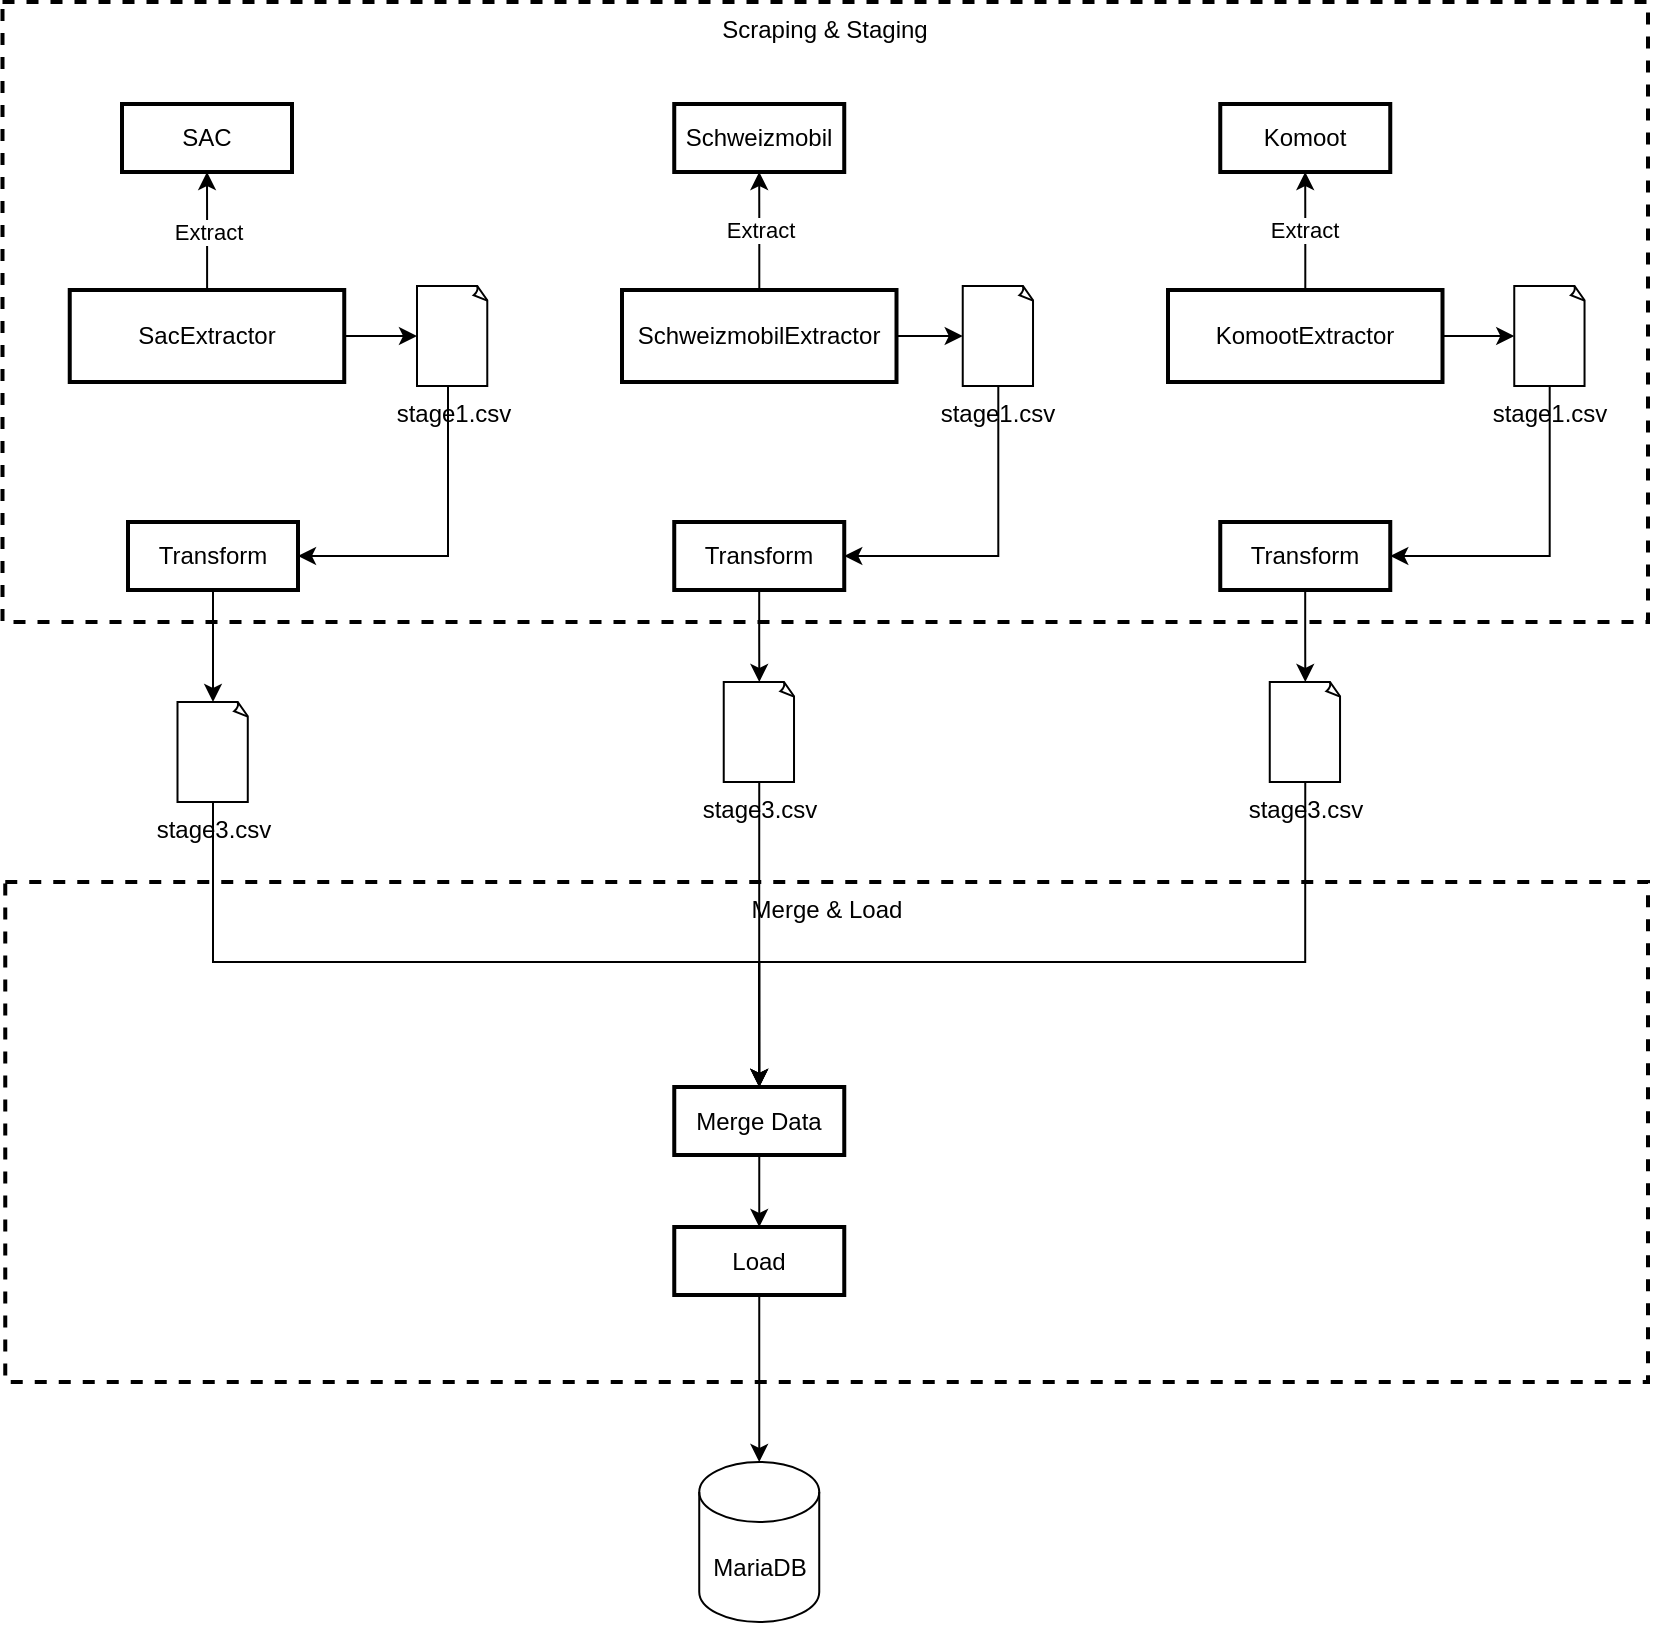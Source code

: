 <mxfile version="21.1.8" type="github">
  <diagram name="Page-1" id="hJfmjpkYNyd3gFhKxz17">
    <mxGraphModel dx="2110" dy="2039" grid="1" gridSize="10" guides="1" tooltips="1" connect="1" arrows="1" fold="1" page="1" pageScale="1" pageWidth="827" pageHeight="1169" math="0" shadow="0">
      <root>
        <mxCell id="0" />
        <mxCell id="1" parent="0" />
        <mxCell id="2" value="Merge &amp; Load" style="whiteSpace=wrap;strokeWidth=2;verticalAlign=top;dashed=1;" parent="1" vertex="1">
          <mxGeometry x="-21.37" y="430" width="821.37" height="250" as="geometry" />
        </mxCell>
        <mxCell id="6" value="Scraping &amp; Staging" style="whiteSpace=wrap;strokeWidth=2;verticalAlign=top;movable=1;resizable=1;rotatable=1;deletable=1;editable=1;locked=0;connectable=1;dashed=1;" parent="1" vertex="1">
          <mxGeometry x="-22.75" y="-10" width="822.75" height="310" as="geometry" />
        </mxCell>
        <mxCell id="zUsnuPuNWzj4nR2JAeeK-60" value="" style="edgeStyle=orthogonalEdgeStyle;rounded=0;orthogonalLoop=1;jettySize=auto;html=1;" edge="1" parent="1" source="zUsnuPuNWzj4nR2JAeeK-25" target="zUsnuPuNWzj4nR2JAeeK-52">
          <mxGeometry relative="1" as="geometry">
            <Array as="points">
              <mxPoint x="80" y="355" />
            </Array>
          </mxGeometry>
        </mxCell>
        <mxCell id="zUsnuPuNWzj4nR2JAeeK-25" value="Transform" style="whiteSpace=wrap;strokeWidth=2;" vertex="1" parent="1">
          <mxGeometry x="40" y="250" width="85" height="34" as="geometry" />
        </mxCell>
        <mxCell id="zUsnuPuNWzj4nR2JAeeK-31" value="MariaDB" style="shape=cylinder3;whiteSpace=wrap;html=1;boundedLbl=1;backgroundOutline=1;size=15;" vertex="1" parent="1">
          <mxGeometry x="325.62" y="720" width="60" height="80" as="geometry" />
        </mxCell>
        <mxCell id="zUsnuPuNWzj4nR2JAeeK-67" style="edgeStyle=orthogonalEdgeStyle;rounded=0;orthogonalLoop=1;jettySize=auto;html=1;exitX=0.5;exitY=1;exitDx=0;exitDy=0;entryX=0.5;entryY=0;entryDx=0;entryDy=0;" edge="1" parent="1" source="zUsnuPuNWzj4nR2JAeeK-32" target="zUsnuPuNWzj4nR2JAeeK-65">
          <mxGeometry relative="1" as="geometry" />
        </mxCell>
        <mxCell id="zUsnuPuNWzj4nR2JAeeK-68" style="edgeStyle=orthogonalEdgeStyle;rounded=0;orthogonalLoop=1;jettySize=auto;html=1;exitX=0.5;exitY=1;exitDx=0;exitDy=0;entryX=0.5;entryY=0;entryDx=0;entryDy=0;startArrow=none;startFill=0;exitPerimeter=0;" edge="1" parent="1" source="zUsnuPuNWzj4nR2JAeeK-52" target="zUsnuPuNWzj4nR2JAeeK-32">
          <mxGeometry relative="1" as="geometry">
            <Array as="points">
              <mxPoint x="83" y="470" />
              <mxPoint x="356" y="470" />
            </Array>
          </mxGeometry>
        </mxCell>
        <mxCell id="zUsnuPuNWzj4nR2JAeeK-69" style="edgeStyle=orthogonalEdgeStyle;rounded=0;orthogonalLoop=1;jettySize=auto;html=1;exitX=0.5;exitY=1;exitDx=0;exitDy=0;entryX=0.5;entryY=0;entryDx=0;entryDy=0;startArrow=none;startFill=0;exitPerimeter=0;" edge="1" parent="1" source="zUsnuPuNWzj4nR2JAeeK-55" target="zUsnuPuNWzj4nR2JAeeK-32">
          <mxGeometry relative="1" as="geometry">
            <Array as="points">
              <mxPoint x="356" y="510" />
              <mxPoint x="356" y="510" />
            </Array>
          </mxGeometry>
        </mxCell>
        <mxCell id="zUsnuPuNWzj4nR2JAeeK-70" style="edgeStyle=orthogonalEdgeStyle;rounded=0;orthogonalLoop=1;jettySize=auto;html=1;exitX=0.5;exitY=1;exitDx=0;exitDy=0;entryX=0.5;entryY=0;entryDx=0;entryDy=0;startArrow=none;startFill=0;exitPerimeter=0;" edge="1" parent="1" source="zUsnuPuNWzj4nR2JAeeK-56" target="zUsnuPuNWzj4nR2JAeeK-32">
          <mxGeometry relative="1" as="geometry">
            <Array as="points">
              <mxPoint x="629" y="470" />
              <mxPoint x="356" y="470" />
            </Array>
          </mxGeometry>
        </mxCell>
        <mxCell id="zUsnuPuNWzj4nR2JAeeK-32" value="Merge Data" style="whiteSpace=wrap;strokeWidth=2;" vertex="1" parent="1">
          <mxGeometry x="313.13" y="532.5" width="85" height="34" as="geometry" />
        </mxCell>
        <mxCell id="zUsnuPuNWzj4nR2JAeeK-52" value="stage3.csv" style="whiteSpace=wrap;html=1;shape=mxgraph.basic.document;labelPosition=center;verticalLabelPosition=bottom;align=center;verticalAlign=top;fontColor=default;" vertex="1" parent="1">
          <mxGeometry x="64.75" y="340" width="35.5" height="50" as="geometry" />
        </mxCell>
        <mxCell id="zUsnuPuNWzj4nR2JAeeK-55" value="stage3.csv" style="whiteSpace=wrap;html=1;shape=mxgraph.basic.document;labelPosition=center;verticalLabelPosition=bottom;align=center;verticalAlign=top;fontColor=default;" vertex="1" parent="1">
          <mxGeometry x="337.87" y="330" width="35.5" height="50" as="geometry" />
        </mxCell>
        <mxCell id="zUsnuPuNWzj4nR2JAeeK-56" value="stage3.csv" style="whiteSpace=wrap;html=1;shape=mxgraph.basic.document;labelPosition=center;verticalLabelPosition=bottom;align=center;verticalAlign=top;fontColor=default;" vertex="1" parent="1">
          <mxGeometry x="610.88" y="330" width="35.5" height="50" as="geometry" />
        </mxCell>
        <mxCell id="10" value="Komoot" style="whiteSpace=wrap;strokeWidth=2;" parent="1" vertex="1">
          <mxGeometry x="586.13" y="41" width="85" height="34" as="geometry" />
        </mxCell>
        <mxCell id="zUsnuPuNWzj4nR2JAeeK-63" value="" style="edgeStyle=orthogonalEdgeStyle;rounded=0;orthogonalLoop=1;jettySize=auto;html=1;startArrow=none;startFill=0;" edge="1" parent="1" source="zUsnuPuNWzj4nR2JAeeK-18" target="zUsnuPuNWzj4nR2JAeeK-58">
          <mxGeometry relative="1" as="geometry">
            <Array as="points">
              <mxPoint x="751" y="267" />
            </Array>
          </mxGeometry>
        </mxCell>
        <mxCell id="zUsnuPuNWzj4nR2JAeeK-18" value="stage1.csv" style="whiteSpace=wrap;html=1;shape=mxgraph.basic.document;labelPosition=center;verticalLabelPosition=bottom;align=center;verticalAlign=top;" vertex="1" parent="1">
          <mxGeometry x="733.13" y="132" width="35.5" height="50" as="geometry" />
        </mxCell>
        <mxCell id="zUsnuPuNWzj4nR2JAeeK-37" value="KomootExtractor" style="whiteSpace=wrap;strokeWidth=2;" vertex="1" parent="1">
          <mxGeometry x="560" y="134" width="137.25" height="46" as="geometry" />
        </mxCell>
        <mxCell id="zUsnuPuNWzj4nR2JAeeK-41" style="edgeStyle=orthogonalEdgeStyle;rounded=0;orthogonalLoop=1;jettySize=auto;html=1;exitX=1;exitY=0.5;exitDx=0;exitDy=0;entryX=0;entryY=0.5;entryDx=0;entryDy=0;entryPerimeter=0;" edge="1" parent="1" source="zUsnuPuNWzj4nR2JAeeK-37" target="zUsnuPuNWzj4nR2JAeeK-18">
          <mxGeometry relative="1" as="geometry" />
        </mxCell>
        <mxCell id="zUsnuPuNWzj4nR2JAeeK-46" value="" style="edgeStyle=orthogonalEdgeStyle;rounded=0;orthogonalLoop=1;jettySize=auto;html=1;" edge="1" parent="1" source="zUsnuPuNWzj4nR2JAeeK-37" target="10">
          <mxGeometry relative="1" as="geometry" />
        </mxCell>
        <mxCell id="zUsnuPuNWzj4nR2JAeeK-48" value="Extract" style="edgeLabel;html=1;align=center;verticalAlign=middle;resizable=0;points=[];" vertex="1" connectable="0" parent="zUsnuPuNWzj4nR2JAeeK-46">
          <mxGeometry x="0.009" y="1" relative="1" as="geometry">
            <mxPoint as="offset" />
          </mxGeometry>
        </mxCell>
        <mxCell id="9" value="Schweizmobil" style="whiteSpace=wrap;strokeWidth=2;" parent="1" vertex="1">
          <mxGeometry x="313.12" y="41" width="85" height="34" as="geometry" />
        </mxCell>
        <mxCell id="zUsnuPuNWzj4nR2JAeeK-61" value="" style="edgeStyle=orthogonalEdgeStyle;rounded=0;orthogonalLoop=1;jettySize=auto;html=1;startArrow=none;startFill=0;" edge="1" parent="1" source="zUsnuPuNWzj4nR2JAeeK-17" target="zUsnuPuNWzj4nR2JAeeK-57">
          <mxGeometry relative="1" as="geometry">
            <Array as="points">
              <mxPoint x="475" y="267" />
            </Array>
          </mxGeometry>
        </mxCell>
        <mxCell id="zUsnuPuNWzj4nR2JAeeK-17" value="stage1.csv" style="whiteSpace=wrap;html=1;shape=mxgraph.basic.document;labelPosition=center;verticalLabelPosition=bottom;align=center;verticalAlign=top;" vertex="1" parent="1">
          <mxGeometry x="457.37" y="132" width="35.5" height="50" as="geometry" />
        </mxCell>
        <mxCell id="zUsnuPuNWzj4nR2JAeeK-36" value="SchweizmobilExtractor" style="whiteSpace=wrap;strokeWidth=2;" vertex="1" parent="1">
          <mxGeometry x="287" y="134" width="137.25" height="46" as="geometry" />
        </mxCell>
        <mxCell id="zUsnuPuNWzj4nR2JAeeK-43" style="edgeStyle=orthogonalEdgeStyle;rounded=0;orthogonalLoop=1;jettySize=auto;html=1;exitX=1;exitY=0.5;exitDx=0;exitDy=0;entryX=0;entryY=0.5;entryDx=0;entryDy=0;entryPerimeter=0;" edge="1" parent="1" source="zUsnuPuNWzj4nR2JAeeK-36" target="zUsnuPuNWzj4nR2JAeeK-17">
          <mxGeometry relative="1" as="geometry" />
        </mxCell>
        <mxCell id="zUsnuPuNWzj4nR2JAeeK-45" value="" style="edgeStyle=orthogonalEdgeStyle;rounded=0;orthogonalLoop=1;jettySize=auto;html=1;" edge="1" parent="1" source="zUsnuPuNWzj4nR2JAeeK-36" target="9">
          <mxGeometry relative="1" as="geometry" />
        </mxCell>
        <mxCell id="zUsnuPuNWzj4nR2JAeeK-47" value="Extract" style="edgeLabel;html=1;align=center;verticalAlign=middle;resizable=0;points=[];" vertex="1" connectable="0" parent="zUsnuPuNWzj4nR2JAeeK-45">
          <mxGeometry x="-0.009" relative="1" as="geometry">
            <mxPoint y="-1" as="offset" />
          </mxGeometry>
        </mxCell>
        <mxCell id="8" value="SAC" style="whiteSpace=wrap;strokeWidth=2;" parent="1" vertex="1">
          <mxGeometry x="37" y="41" width="85" height="34" as="geometry" />
        </mxCell>
        <mxCell id="zUsnuPuNWzj4nR2JAeeK-59" value="" style="edgeStyle=orthogonalEdgeStyle;rounded=0;orthogonalLoop=1;jettySize=auto;html=1;startArrow=none;startFill=0;" edge="1" parent="1" source="zUsnuPuNWzj4nR2JAeeK-16" target="zUsnuPuNWzj4nR2JAeeK-25">
          <mxGeometry relative="1" as="geometry">
            <Array as="points">
              <mxPoint x="200" y="267" />
            </Array>
          </mxGeometry>
        </mxCell>
        <mxCell id="zUsnuPuNWzj4nR2JAeeK-16" value="stage1.csv" style="whiteSpace=wrap;html=1;shape=mxgraph.basic.document;labelPosition=center;verticalLabelPosition=bottom;align=center;verticalAlign=top;fontColor=default;" vertex="1" parent="1">
          <mxGeometry x="184.5" y="132" width="35.5" height="50" as="geometry" />
        </mxCell>
        <mxCell id="zUsnuPuNWzj4nR2JAeeK-35" value="SacExtractor" style="whiteSpace=wrap;strokeWidth=2;" vertex="1" parent="1">
          <mxGeometry x="10.87" y="134" width="137.25" height="46" as="geometry" />
        </mxCell>
        <mxCell id="zUsnuPuNWzj4nR2JAeeK-39" style="edgeStyle=orthogonalEdgeStyle;rounded=0;orthogonalLoop=1;jettySize=auto;html=1;exitX=1;exitY=0.5;exitDx=0;exitDy=0;entryX=0;entryY=0.5;entryDx=0;entryDy=0;entryPerimeter=0;" edge="1" parent="1" source="zUsnuPuNWzj4nR2JAeeK-35" target="zUsnuPuNWzj4nR2JAeeK-16">
          <mxGeometry relative="1" as="geometry" />
        </mxCell>
        <mxCell id="zUsnuPuNWzj4nR2JAeeK-44" value="Extract" style="edgeStyle=orthogonalEdgeStyle;rounded=0;orthogonalLoop=1;jettySize=auto;html=1;" edge="1" parent="1" source="zUsnuPuNWzj4nR2JAeeK-35" target="8">
          <mxGeometry relative="1" as="geometry" />
        </mxCell>
        <mxCell id="zUsnuPuNWzj4nR2JAeeK-62" value="" style="edgeStyle=orthogonalEdgeStyle;rounded=0;orthogonalLoop=1;jettySize=auto;html=1;" edge="1" parent="1" source="zUsnuPuNWzj4nR2JAeeK-57" target="zUsnuPuNWzj4nR2JAeeK-55">
          <mxGeometry relative="1" as="geometry" />
        </mxCell>
        <mxCell id="zUsnuPuNWzj4nR2JAeeK-57" value="Transform" style="whiteSpace=wrap;strokeWidth=2;" vertex="1" parent="1">
          <mxGeometry x="313.12" y="250" width="85" height="34" as="geometry" />
        </mxCell>
        <mxCell id="zUsnuPuNWzj4nR2JAeeK-64" value="" style="edgeStyle=orthogonalEdgeStyle;rounded=0;orthogonalLoop=1;jettySize=auto;html=1;" edge="1" parent="1" source="zUsnuPuNWzj4nR2JAeeK-58" target="zUsnuPuNWzj4nR2JAeeK-56">
          <mxGeometry relative="1" as="geometry" />
        </mxCell>
        <mxCell id="zUsnuPuNWzj4nR2JAeeK-58" value="Transform" style="whiteSpace=wrap;strokeWidth=2;" vertex="1" parent="1">
          <mxGeometry x="586.13" y="250" width="85" height="34" as="geometry" />
        </mxCell>
        <mxCell id="zUsnuPuNWzj4nR2JAeeK-66" style="edgeStyle=orthogonalEdgeStyle;rounded=0;orthogonalLoop=1;jettySize=auto;html=1;exitX=0.5;exitY=1;exitDx=0;exitDy=0;entryX=0.5;entryY=0;entryDx=0;entryDy=0;entryPerimeter=0;" edge="1" parent="1" source="zUsnuPuNWzj4nR2JAeeK-65" target="zUsnuPuNWzj4nR2JAeeK-31">
          <mxGeometry relative="1" as="geometry" />
        </mxCell>
        <mxCell id="zUsnuPuNWzj4nR2JAeeK-65" value="Load" style="whiteSpace=wrap;strokeWidth=2;" vertex="1" parent="1">
          <mxGeometry x="313.13" y="602.5" width="85" height="34" as="geometry" />
        </mxCell>
      </root>
    </mxGraphModel>
  </diagram>
</mxfile>
